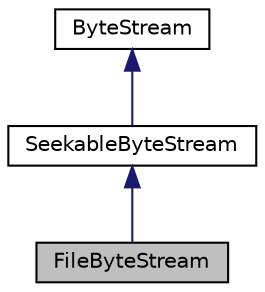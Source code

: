 digraph "FileByteStream"
{
  edge [fontname="Helvetica",fontsize="10",labelfontname="Helvetica",labelfontsize="10"];
  node [fontname="Helvetica",fontsize="10",shape=record];
  Node1 [label="FileByteStream",height=0.2,width=0.4,color="black", fillcolor="grey75", style="filled" fontcolor="black"];
  Node2 -> Node1 [dir="back",color="midnightblue",fontsize="10",style="solid",fontname="Helvetica"];
  Node2 [label="SeekableByteStream",height=0.2,width=0.4,color="black", fillcolor="white", style="filled",URL="$class_seekable_byte_stream.xhtml"];
  Node3 -> Node2 [dir="back",color="midnightblue",fontsize="10",style="solid",fontname="Helvetica"];
  Node3 [label="ByteStream",height=0.2,width=0.4,color="black", fillcolor="white", style="filled",URL="$class_byte_stream.xhtml"];
}
